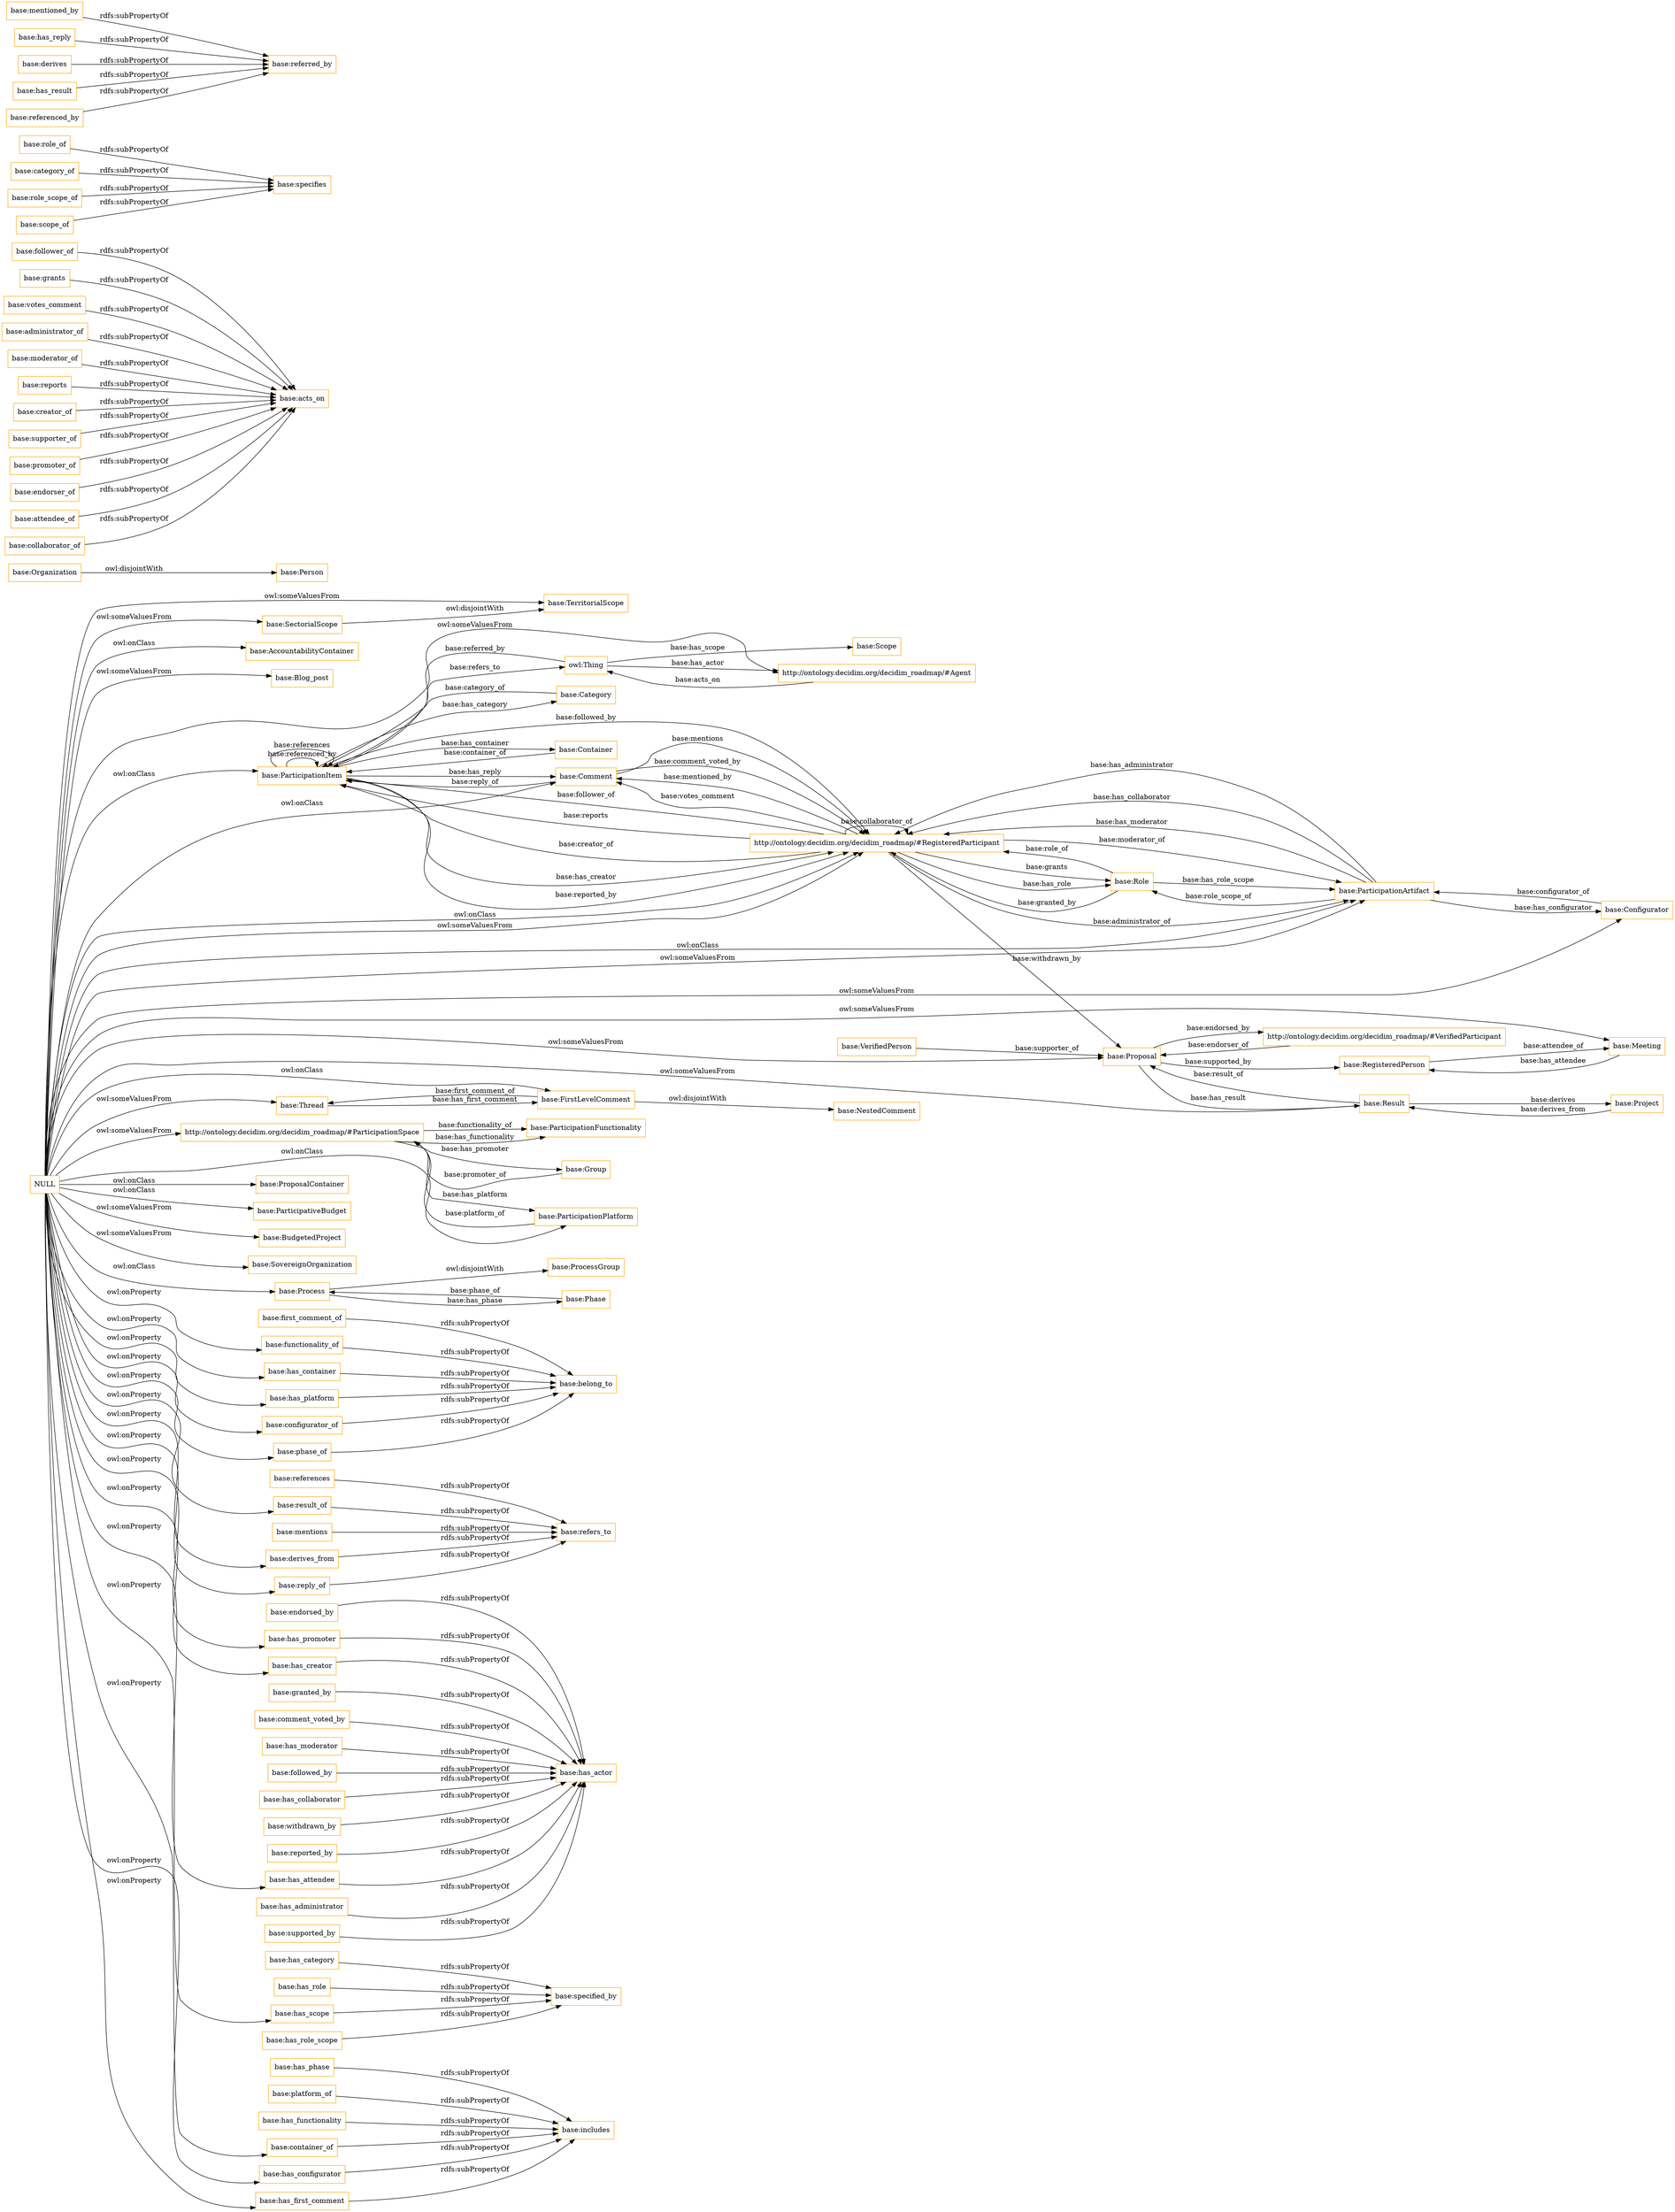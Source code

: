 digraph ar2dtool_diagram { 
rankdir=LR;
size="1501"
node [shape = rectangle, color="orange"]; "base:SectorialScope" "base:AccountabilityContainer" "base:Person" "base:Blog_post" "base:ParticipationItem" "base:Thread" "http://ontology.decidim.org/decidim_roadmap/#ParticipationSpace" "base:Category" "base:ParticipationFunctionality" "base:ProposalContainer" "base:Scope" "base:FirstLevelComment" "base:ParticipationPlatform" "base:ParticipativeBudget" "base:VerifiedPerson" "base:Result" "base:TerritorialScope" "base:BudgetedProject" "base:Comment" "base:ParticipationArtifact" "base:Configurator" "base:Phase" "base:NestedComment" "http://ontology.decidim.org/decidim_roadmap/#VerifiedParticipant" "base:Meeting" "base:Organization" "base:ProcessGroup" "base:SovereignOrganization" "base:RegisteredPerson" "base:Role" "base:Process" "http://ontology.decidim.org/decidim_roadmap/#Agent" "base:Container" "base:Project" "base:Group" "base:Proposal" "http://ontology.decidim.org/decidim_roadmap/#RegisteredParticipant" ; /*classes style*/
	"base:follower_of" -> "base:acts_on" [ label = "rdfs:subPropertyOf" ];
	"base:functionality_of" -> "base:belong_to" [ label = "rdfs:subPropertyOf" ];
	"base:grants" -> "base:acts_on" [ label = "rdfs:subPropertyOf" ];
	"base:withdrawn_by" -> "base:has_actor" [ label = "rdfs:subPropertyOf" ];
	"base:reported_by" -> "base:has_actor" [ label = "rdfs:subPropertyOf" ];
	"base:role_of" -> "base:specifies" [ label = "rdfs:subPropertyOf" ];
	"base:derives_from" -> "base:refers_to" [ label = "rdfs:subPropertyOf" ];
	"base:votes_comment" -> "base:acts_on" [ label = "rdfs:subPropertyOf" ];
	"base:has_attendee" -> "base:has_actor" [ label = "rdfs:subPropertyOf" ];
	"base:mentioned_by" -> "base:referred_by" [ label = "rdfs:subPropertyOf" ];
	"base:has_container" -> "base:belong_to" [ label = "rdfs:subPropertyOf" ];
	"base:has_role" -> "base:specified_by" [ label = "rdfs:subPropertyOf" ];
	"base:reply_of" -> "base:refers_to" [ label = "rdfs:subPropertyOf" ];
	"base:administrator_of" -> "base:acts_on" [ label = "rdfs:subPropertyOf" ];
	"base:moderator_of" -> "base:acts_on" [ label = "rdfs:subPropertyOf" ];
	"base:reports" -> "base:acts_on" [ label = "rdfs:subPropertyOf" ];
	"base:platform_of" -> "base:includes" [ label = "rdfs:subPropertyOf" ];
	"base:has_administrator" -> "base:has_actor" [ label = "rdfs:subPropertyOf" ];
	"base:supported_by" -> "base:has_actor" [ label = "rdfs:subPropertyOf" ];
	"base:has_reply" -> "base:referred_by" [ label = "rdfs:subPropertyOf" ];
	"base:references" -> "base:refers_to" [ label = "rdfs:subPropertyOf" ];
	"base:Organization" -> "base:Person" [ label = "owl:disjointWith" ];
	"base:has_scope" -> "base:specified_by" [ label = "rdfs:subPropertyOf" ];
	"base:has_platform" -> "base:belong_to" [ label = "rdfs:subPropertyOf" ];
	"base:has_role_scope" -> "base:specified_by" [ label = "rdfs:subPropertyOf" ];
	"base:derives" -> "base:referred_by" [ label = "rdfs:subPropertyOf" ];
	"base:has_functionality" -> "base:includes" [ label = "rdfs:subPropertyOf" ];
	"base:container_of" -> "base:includes" [ label = "rdfs:subPropertyOf" ];
	"base:category_of" -> "base:specifies" [ label = "rdfs:subPropertyOf" ];
	"base:creator_of" -> "base:acts_on" [ label = "rdfs:subPropertyOf" ];
	"base:has_category" -> "base:specified_by" [ label = "rdfs:subPropertyOf" ];
	"base:supporter_of" -> "base:acts_on" [ label = "rdfs:subPropertyOf" ];
	"base:role_scope_of" -> "base:specifies" [ label = "rdfs:subPropertyOf" ];
	"base:endorsed_by" -> "base:has_actor" [ label = "rdfs:subPropertyOf" ];
	"base:configurator_of" -> "base:belong_to" [ label = "rdfs:subPropertyOf" ];
	"NULL" -> "base:ParticipationPlatform" [ label = "owl:onClass" ];
	"NULL" -> "base:Thread" [ label = "owl:someValuesFrom" ];
	"NULL" -> "base:Process" [ label = "owl:onClass" ];
	"NULL" -> "base:BudgetedProject" [ label = "owl:someValuesFrom" ];
	"NULL" -> "base:SovereignOrganization" [ label = "owl:someValuesFrom" ];
	"NULL" -> "base:Configurator" [ label = "owl:someValuesFrom" ];
	"NULL" -> "base:has_promoter" [ label = "owl:onProperty" ];
	"NULL" -> "base:result_of" [ label = "owl:onProperty" ];
	"NULL" -> "http://ontology.decidim.org/decidim_roadmap/#RegisteredParticipant" [ label = "owl:onClass" ];
	"NULL" -> "base:FirstLevelComment" [ label = "owl:onClass" ];
	"NULL" -> "base:ProposalContainer" [ label = "owl:onClass" ];
	"NULL" -> "base:Blog_post" [ label = "owl:someValuesFrom" ];
	"NULL" -> "base:AccountabilityContainer" [ label = "owl:onClass" ];
	"NULL" -> "base:has_scope" [ label = "owl:onProperty" ];
	"NULL" -> "base:derives_from" [ label = "owl:onProperty" ];
	"NULL" -> "base:phase_of" [ label = "owl:onProperty" ];
	"NULL" -> "base:configurator_of" [ label = "owl:onProperty" ];
	"NULL" -> "base:ParticipationArtifact" [ label = "owl:onClass" ];
	"NULL" -> "base:Proposal" [ label = "owl:someValuesFrom" ];
	"NULL" -> "base:has_creator" [ label = "owl:onProperty" ];
	"NULL" -> "base:ParticipationArtifact" [ label = "owl:someValuesFrom" ];
	"NULL" -> "base:has_container" [ label = "owl:onProperty" ];
	"NULL" -> "base:ParticipationItem" [ label = "owl:onClass" ];
	"NULL" -> "base:Comment" [ label = "owl:onClass" ];
	"NULL" -> "base:TerritorialScope" [ label = "owl:someValuesFrom" ];
	"NULL" -> "http://ontology.decidim.org/decidim_roadmap/#Agent" [ label = "owl:someValuesFrom" ];
	"NULL" -> "base:has_platform" [ label = "owl:onProperty" ];
	"NULL" -> "base:ParticipativeBudget" [ label = "owl:onClass" ];
	"NULL" -> "base:has_attendee" [ label = "owl:onProperty" ];
	"NULL" -> "http://ontology.decidim.org/decidim_roadmap/#ParticipationSpace" [ label = "owl:someValuesFrom" ];
	"NULL" -> "base:has_configurator" [ label = "owl:onProperty" ];
	"NULL" -> "base:Meeting" [ label = "owl:someValuesFrom" ];
	"NULL" -> "base:Result" [ label = "owl:someValuesFrom" ];
	"NULL" -> "http://ontology.decidim.org/decidim_roadmap/#RegisteredParticipant" [ label = "owl:someValuesFrom" ];
	"NULL" -> "base:container_of" [ label = "owl:onProperty" ];
	"NULL" -> "base:functionality_of" [ label = "owl:onProperty" ];
	"NULL" -> "base:reply_of" [ label = "owl:onProperty" ];
	"NULL" -> "base:SectorialScope" [ label = "owl:someValuesFrom" ];
	"NULL" -> "base:has_first_comment" [ label = "owl:onProperty" ];
	"base:result_of" -> "base:refers_to" [ label = "rdfs:subPropertyOf" ];
	"base:scope_of" -> "base:specifies" [ label = "rdfs:subPropertyOf" ];
	"base:SectorialScope" -> "base:TerritorialScope" [ label = "owl:disjointWith" ];
	"base:has_promoter" -> "base:has_actor" [ label = "rdfs:subPropertyOf" ];
	"base:granted_by" -> "base:has_actor" [ label = "rdfs:subPropertyOf" ];
	"base:promoter_of" -> "base:acts_on" [ label = "rdfs:subPropertyOf" ];
	"base:endorser_of" -> "base:acts_on" [ label = "rdfs:subPropertyOf" ];
	"base:has_configurator" -> "base:includes" [ label = "rdfs:subPropertyOf" ];
	"base:attendee_of" -> "base:acts_on" [ label = "rdfs:subPropertyOf" ];
	"base:has_first_comment" -> "base:includes" [ label = "rdfs:subPropertyOf" ];
	"base:has_result" -> "base:referred_by" [ label = "rdfs:subPropertyOf" ];
	"base:comment_voted_by" -> "base:has_actor" [ label = "rdfs:subPropertyOf" ];
	"base:collaborator_of" -> "base:acts_on" [ label = "rdfs:subPropertyOf" ];
	"base:has_moderator" -> "base:has_actor" [ label = "rdfs:subPropertyOf" ];
	"base:phase_of" -> "base:belong_to" [ label = "rdfs:subPropertyOf" ];
	"base:first_comment_of" -> "base:belong_to" [ label = "rdfs:subPropertyOf" ];
	"base:FirstLevelComment" -> "base:NestedComment" [ label = "owl:disjointWith" ];
	"base:Process" -> "base:ProcessGroup" [ label = "owl:disjointWith" ];
	"base:followed_by" -> "base:has_actor" [ label = "rdfs:subPropertyOf" ];
	"base:referenced_by" -> "base:referred_by" [ label = "rdfs:subPropertyOf" ];
	"base:has_creator" -> "base:has_actor" [ label = "rdfs:subPropertyOf" ];
	"base:has_collaborator" -> "base:has_actor" [ label = "rdfs:subPropertyOf" ];
	"base:mentions" -> "base:refers_to" [ label = "rdfs:subPropertyOf" ];
	"base:has_phase" -> "base:includes" [ label = "rdfs:subPropertyOf" ];
	"base:Proposal" -> "http://ontology.decidim.org/decidim_roadmap/#VerifiedParticipant" [ label = "base:endorsed_by" ];
	"base:Comment" -> "http://ontology.decidim.org/decidim_roadmap/#RegisteredParticipant" [ label = "base:mentions" ];
	"base:Process" -> "base:Phase" [ label = "base:has_phase" ];
	"http://ontology.decidim.org/decidim_roadmap/#Agent" -> "owl:Thing" [ label = "base:acts_on" ];
	"base:Result" -> "base:Project" [ label = "base:derives" ];
	"base:ParticipationItem" -> "http://ontology.decidim.org/decidim_roadmap/#RegisteredParticipant" [ label = "base:has_creator" ];
	"base:Group" -> "http://ontology.decidim.org/decidim_roadmap/#ParticipationSpace" [ label = "base:promoter_of" ];
	"base:Thread" -> "base:FirstLevelComment" [ label = "base:has_first_comment" ];
	"base:ParticipationItem" -> "http://ontology.decidim.org/decidim_roadmap/#RegisteredParticipant" [ label = "base:reported_by" ];
	"base:VerifiedPerson" -> "base:Proposal" [ label = "base:supporter_of" ];
	"base:ParticipationArtifact" -> "http://ontology.decidim.org/decidim_roadmap/#RegisteredParticipant" [ label = "base:has_administrator" ];
	"base:ParticipationArtifact" -> "http://ontology.decidim.org/decidim_roadmap/#RegisteredParticipant" [ label = "base:has_collaborator" ];
	"base:Category" -> "base:ParticipationItem" [ label = "base:category_of" ];
	"base:Role" -> "http://ontology.decidim.org/decidim_roadmap/#RegisteredParticipant" [ label = "base:granted_by" ];
	"base:ParticipationItem" -> "base:Comment" [ label = "base:has_reply" ];
	"owl:Thing" -> "base:ParticipationItem" [ label = "base:referred_by" ];
	"owl:Thing" -> "base:Scope" [ label = "base:has_scope" ];
	"http://ontology.decidim.org/decidim_roadmap/#RegisteredParticipant" -> "base:Comment" [ label = "base:mentioned_by" ];
	"http://ontology.decidim.org/decidim_roadmap/#ParticipationSpace" -> "base:ParticipationPlatform" [ label = "base:has_platform" ];
	"base:ParticipationArtifact" -> "base:Role" [ label = "base:role_scope_of" ];
	"base:FirstLevelComment" -> "base:Thread" [ label = "base:first_comment_of" ];
	"http://ontology.decidim.org/decidim_roadmap/#ParticipationSpace" -> "base:ParticipationFunctionality" [ label = "base:has_functionality" ];
	"base:Role" -> "base:ParticipationArtifact" [ label = "base:has_role_scope" ];
	"base:Container" -> "base:ParticipationItem" [ label = "base:container_of" ];
	"base:Project" -> "base:Result" [ label = "base:derives_from" ];
	"base:Role" -> "http://ontology.decidim.org/decidim_roadmap/#RegisteredParticipant" [ label = "base:role_of" ];
	"base:Meeting" -> "base:RegisteredPerson" [ label = "base:has_attendee" ];
	"base:Configurator" -> "base:ParticipationArtifact" [ label = "base:configurator_of" ];
	"base:Phase" -> "base:Process" [ label = "base:phase_of" ];
	"http://ontology.decidim.org/decidim_roadmap/#RegisteredParticipant" -> "base:Comment" [ label = "base:votes_comment" ];
	"base:ParticipationItem" -> "http://ontology.decidim.org/decidim_roadmap/#RegisteredParticipant" [ label = "base:followed_by" ];
	"base:ParticipationPlatform" -> "http://ontology.decidim.org/decidim_roadmap/#ParticipationSpace" [ label = "base:platform_of" ];
	"base:ParticipationArtifact" -> "base:Configurator" [ label = "base:has_configurator" ];
	"http://ontology.decidim.org/decidim_roadmap/#RegisteredParticipant" -> "base:Role" [ label = "base:grants" ];
	"base:ParticipationItem" -> "owl:Thing" [ label = "base:refers_to" ];
	"http://ontology.decidim.org/decidim_roadmap/#RegisteredParticipant" -> "base:Proposal" [ label = "base:withdrawn_by" ];
	"http://ontology.decidim.org/decidim_roadmap/#RegisteredParticipant" -> "base:Role" [ label = "base:has_role" ];
	"base:ParticipationItem" -> "base:ParticipationItem" [ label = "base:referenced_by" ];
	"http://ontology.decidim.org/decidim_roadmap/#ParticipationSpace" -> "base:ParticipationFunctionality" [ label = "base:functionality_of" ];
	"owl:Thing" -> "http://ontology.decidim.org/decidim_roadmap/#Agent" [ label = "base:has_actor" ];
	"http://ontology.decidim.org/decidim_roadmap/#RegisteredParticipant" -> "http://ontology.decidim.org/decidim_roadmap/#RegisteredParticipant" [ label = "base:collaborator_of" ];
	"base:RegisteredPerson" -> "base:Meeting" [ label = "base:attendee_of" ];
	"base:Proposal" -> "base:RegisteredPerson" [ label = "base:supported_by" ];
	"base:Comment" -> "http://ontology.decidim.org/decidim_roadmap/#RegisteredParticipant" [ label = "base:comment_voted_by" ];
	"base:ParticipationArtifact" -> "http://ontology.decidim.org/decidim_roadmap/#RegisteredParticipant" [ label = "base:has_moderator" ];
	"http://ontology.decidim.org/decidim_roadmap/#RegisteredParticipant" -> "base:ParticipationArtifact" [ label = "base:moderator_of" ];
	"base:ParticipationItem" -> "base:Category" [ label = "base:has_category" ];
	"http://ontology.decidim.org/decidim_roadmap/#RegisteredParticipant" -> "base:ParticipationItem" [ label = "base:follower_of" ];
	"base:Comment" -> "base:ParticipationItem" [ label = "base:reply_of" ];
	"base:Result" -> "base:Proposal" [ label = "base:result_of" ];
	"base:Proposal" -> "base:Result" [ label = "base:has_result" ];
	"base:ParticipationItem" -> "base:ParticipationItem" [ label = "base:references" ];
	"http://ontology.decidim.org/decidim_roadmap/#ParticipationSpace" -> "base:Group" [ label = "base:has_promoter" ];
	"http://ontology.decidim.org/decidim_roadmap/#VerifiedParticipant" -> "base:Proposal" [ label = "base:endorser_of" ];
	"base:ParticipationItem" -> "base:Container" [ label = "base:has_container" ];
	"http://ontology.decidim.org/decidim_roadmap/#RegisteredParticipant" -> "base:ParticipationItem" [ label = "base:reports" ];
	"http://ontology.decidim.org/decidim_roadmap/#RegisteredParticipant" -> "base:ParticipationArtifact" [ label = "base:administrator_of" ];
	"http://ontology.decidim.org/decidim_roadmap/#RegisteredParticipant" -> "base:ParticipationItem" [ label = "base:creator_of" ];

}
